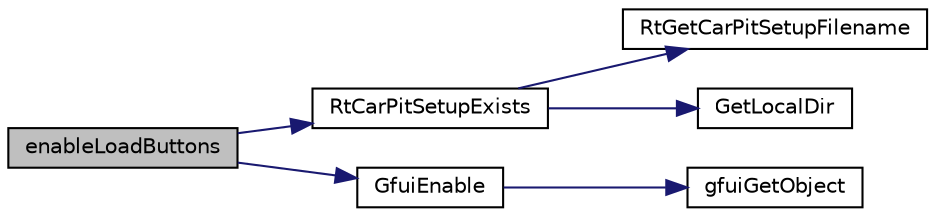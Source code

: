 digraph "enableLoadButtons"
{
  edge [fontname="Helvetica",fontsize="10",labelfontname="Helvetica",labelfontsize="10"];
  node [fontname="Helvetica",fontsize="10",shape=record];
  rankdir="LR";
  Node1 [label="enableLoadButtons",height=0.2,width=0.4,color="black", fillcolor="grey75", style="filled", fontcolor="black"];
  Node1 -> Node2 [color="midnightblue",fontsize="10",style="solid",fontname="Helvetica"];
  Node2 [label="RtCarPitSetupExists",height=0.2,width=0.4,color="black", fillcolor="white", style="filled",URL="$group__setuptools.html#ga10864ad20287d9e501392dbd01d1ef91",tooltip="Checks if a specific car setup is available. "];
  Node2 -> Node3 [color="midnightblue",fontsize="10",style="solid",fontname="Helvetica"];
  Node3 [label="RtGetCarPitSetupFilename",height=0.2,width=0.4,color="black", fillcolor="white", style="filled",URL="$group__setuptools.html#ga020753668c07f6083ffd3c2eddb8817e",tooltip="Compose filename from given strings. "];
  Node2 -> Node4 [color="midnightblue",fontsize="10",style="solid",fontname="Helvetica"];
  Node4 [label="GetLocalDir",height=0.2,width=0.4,color="black", fillcolor="white", style="filled",URL="$tgf_8cpp.html#ae34eae3991aacabaf9c64025449d8c87"];
  Node1 -> Node5 [color="midnightblue",fontsize="10",style="solid",fontname="Helvetica"];
  Node5 [label="GfuiEnable",height=0.2,width=0.4,color="black", fillcolor="white", style="filled",URL="$group__gui.html#ga6e8e6932b5103bfa548539fc62cf7228",tooltip="Enable / Disable an object. "];
  Node5 -> Node6 [color="midnightblue",fontsize="10",style="solid",fontname="Helvetica"];
  Node6 [label="gfuiGetObject",height=0.2,width=0.4,color="black", fillcolor="white", style="filled",URL="$guiobject_8cpp.html#a0ea204358545cb934b0d6427e49ce2a6"];
}
